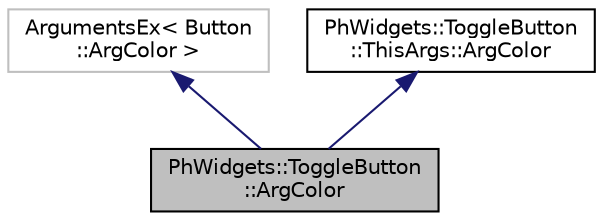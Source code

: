 digraph "PhWidgets::ToggleButton::ArgColor"
{
  edge [fontname="Helvetica",fontsize="10",labelfontname="Helvetica",labelfontsize="10"];
  node [fontname="Helvetica",fontsize="10",shape=record];
  Node4 [label="PhWidgets::ToggleButton\l::ArgColor",height=0.2,width=0.4,color="black", fillcolor="grey75", style="filled", fontcolor="black"];
  Node5 -> Node4 [dir="back",color="midnightblue",fontsize="10",style="solid",fontname="Helvetica"];
  Node5 [label="ArgumentsEx\< Button\l::ArgColor \>",height=0.2,width=0.4,color="grey75", fillcolor="white", style="filled"];
  Node6 -> Node4 [dir="back",color="midnightblue",fontsize="10",style="solid",fontname="Helvetica"];
  Node6 [label="PhWidgets::ToggleButton\l::ThisArgs::ArgColor",height=0.2,width=0.4,color="black", fillcolor="white", style="filled",URL="$struct_ph_widgets_1_1_toggle_button_1_1_this_args_1_1_arg_color.html"];
}
